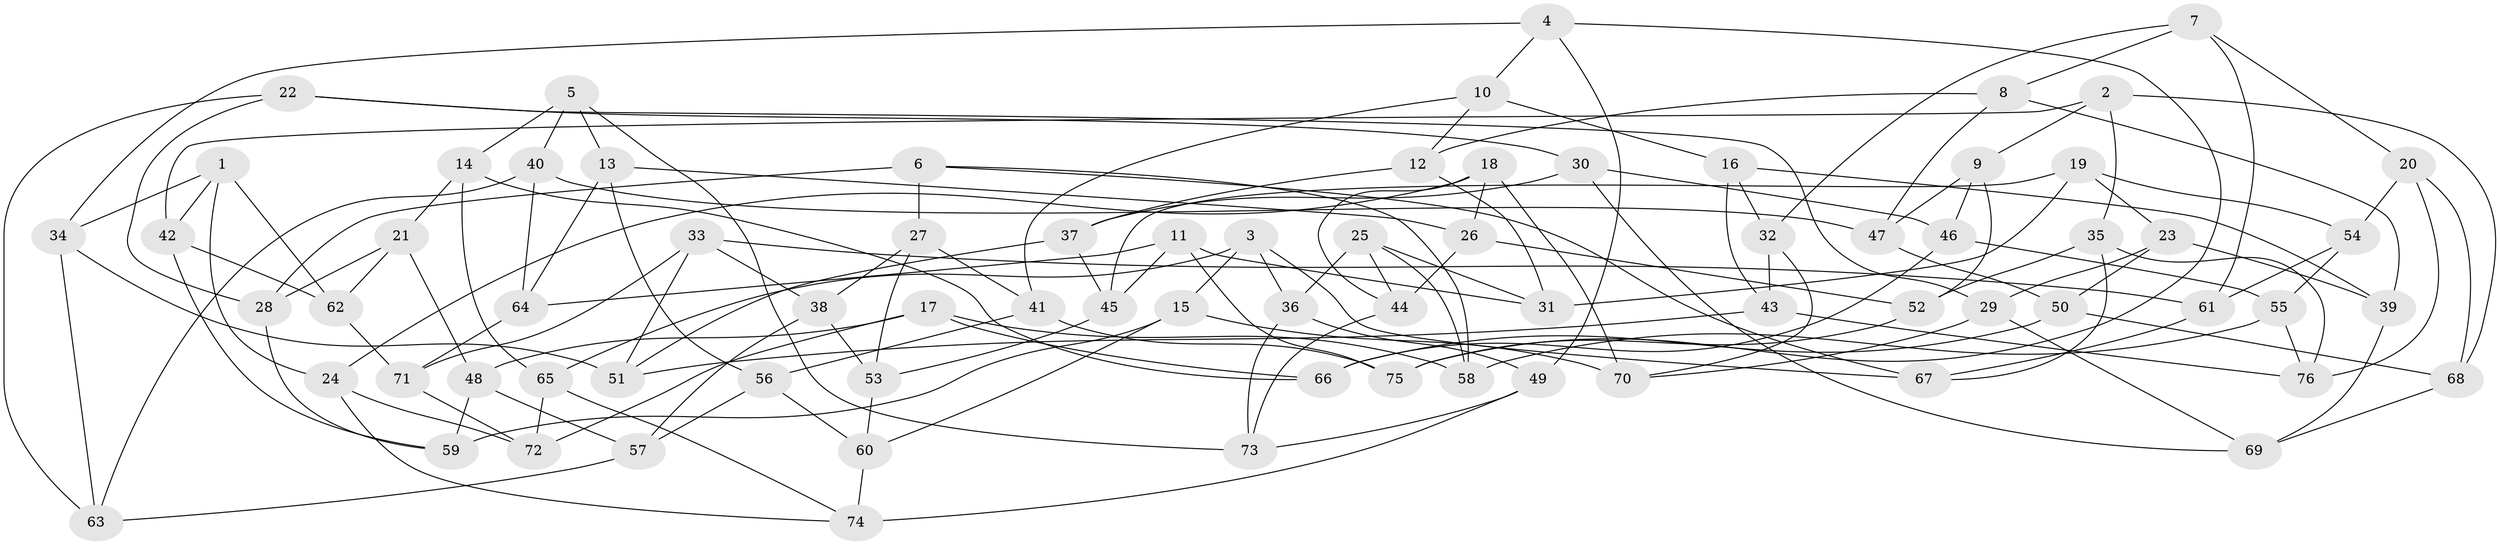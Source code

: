 // coarse degree distribution, {4: 0.29545454545454547, 6: 0.5227272727272727, 5: 0.1590909090909091, 3: 0.022727272727272728}
// Generated by graph-tools (version 1.1) at 2025/52/02/27/25 19:52:31]
// undirected, 76 vertices, 152 edges
graph export_dot {
graph [start="1"]
  node [color=gray90,style=filled];
  1;
  2;
  3;
  4;
  5;
  6;
  7;
  8;
  9;
  10;
  11;
  12;
  13;
  14;
  15;
  16;
  17;
  18;
  19;
  20;
  21;
  22;
  23;
  24;
  25;
  26;
  27;
  28;
  29;
  30;
  31;
  32;
  33;
  34;
  35;
  36;
  37;
  38;
  39;
  40;
  41;
  42;
  43;
  44;
  45;
  46;
  47;
  48;
  49;
  50;
  51;
  52;
  53;
  54;
  55;
  56;
  57;
  58;
  59;
  60;
  61;
  62;
  63;
  64;
  65;
  66;
  67;
  68;
  69;
  70;
  71;
  72;
  73;
  74;
  75;
  76;
  1 -- 34;
  1 -- 24;
  1 -- 42;
  1 -- 62;
  2 -- 35;
  2 -- 68;
  2 -- 9;
  2 -- 42;
  3 -- 15;
  3 -- 67;
  3 -- 36;
  3 -- 65;
  4 -- 75;
  4 -- 10;
  4 -- 34;
  4 -- 49;
  5 -- 13;
  5 -- 73;
  5 -- 40;
  5 -- 14;
  6 -- 27;
  6 -- 28;
  6 -- 67;
  6 -- 58;
  7 -- 8;
  7 -- 61;
  7 -- 32;
  7 -- 20;
  8 -- 39;
  8 -- 47;
  8 -- 12;
  9 -- 52;
  9 -- 47;
  9 -- 46;
  10 -- 41;
  10 -- 16;
  10 -- 12;
  11 -- 45;
  11 -- 64;
  11 -- 31;
  11 -- 75;
  12 -- 37;
  12 -- 31;
  13 -- 64;
  13 -- 26;
  13 -- 56;
  14 -- 65;
  14 -- 21;
  14 -- 66;
  15 -- 59;
  15 -- 60;
  15 -- 70;
  16 -- 39;
  16 -- 32;
  16 -- 43;
  17 -- 58;
  17 -- 66;
  17 -- 72;
  17 -- 48;
  18 -- 24;
  18 -- 70;
  18 -- 44;
  18 -- 26;
  19 -- 45;
  19 -- 23;
  19 -- 31;
  19 -- 54;
  20 -- 54;
  20 -- 76;
  20 -- 68;
  21 -- 62;
  21 -- 28;
  21 -- 48;
  22 -- 30;
  22 -- 63;
  22 -- 29;
  22 -- 28;
  23 -- 50;
  23 -- 39;
  23 -- 29;
  24 -- 72;
  24 -- 74;
  25 -- 31;
  25 -- 44;
  25 -- 58;
  25 -- 36;
  26 -- 52;
  26 -- 44;
  27 -- 53;
  27 -- 38;
  27 -- 41;
  28 -- 59;
  29 -- 69;
  29 -- 70;
  30 -- 69;
  30 -- 37;
  30 -- 46;
  32 -- 70;
  32 -- 43;
  33 -- 38;
  33 -- 61;
  33 -- 51;
  33 -- 71;
  34 -- 63;
  34 -- 51;
  35 -- 52;
  35 -- 76;
  35 -- 67;
  36 -- 73;
  36 -- 49;
  37 -- 45;
  37 -- 51;
  38 -- 53;
  38 -- 57;
  39 -- 69;
  40 -- 64;
  40 -- 47;
  40 -- 63;
  41 -- 75;
  41 -- 56;
  42 -- 62;
  42 -- 59;
  43 -- 51;
  43 -- 76;
  44 -- 73;
  45 -- 53;
  46 -- 66;
  46 -- 55;
  47 -- 50;
  48 -- 59;
  48 -- 57;
  49 -- 73;
  49 -- 74;
  50 -- 68;
  50 -- 66;
  52 -- 75;
  53 -- 60;
  54 -- 61;
  54 -- 55;
  55 -- 58;
  55 -- 76;
  56 -- 57;
  56 -- 60;
  57 -- 63;
  60 -- 74;
  61 -- 67;
  62 -- 71;
  64 -- 71;
  65 -- 74;
  65 -- 72;
  68 -- 69;
  71 -- 72;
}
